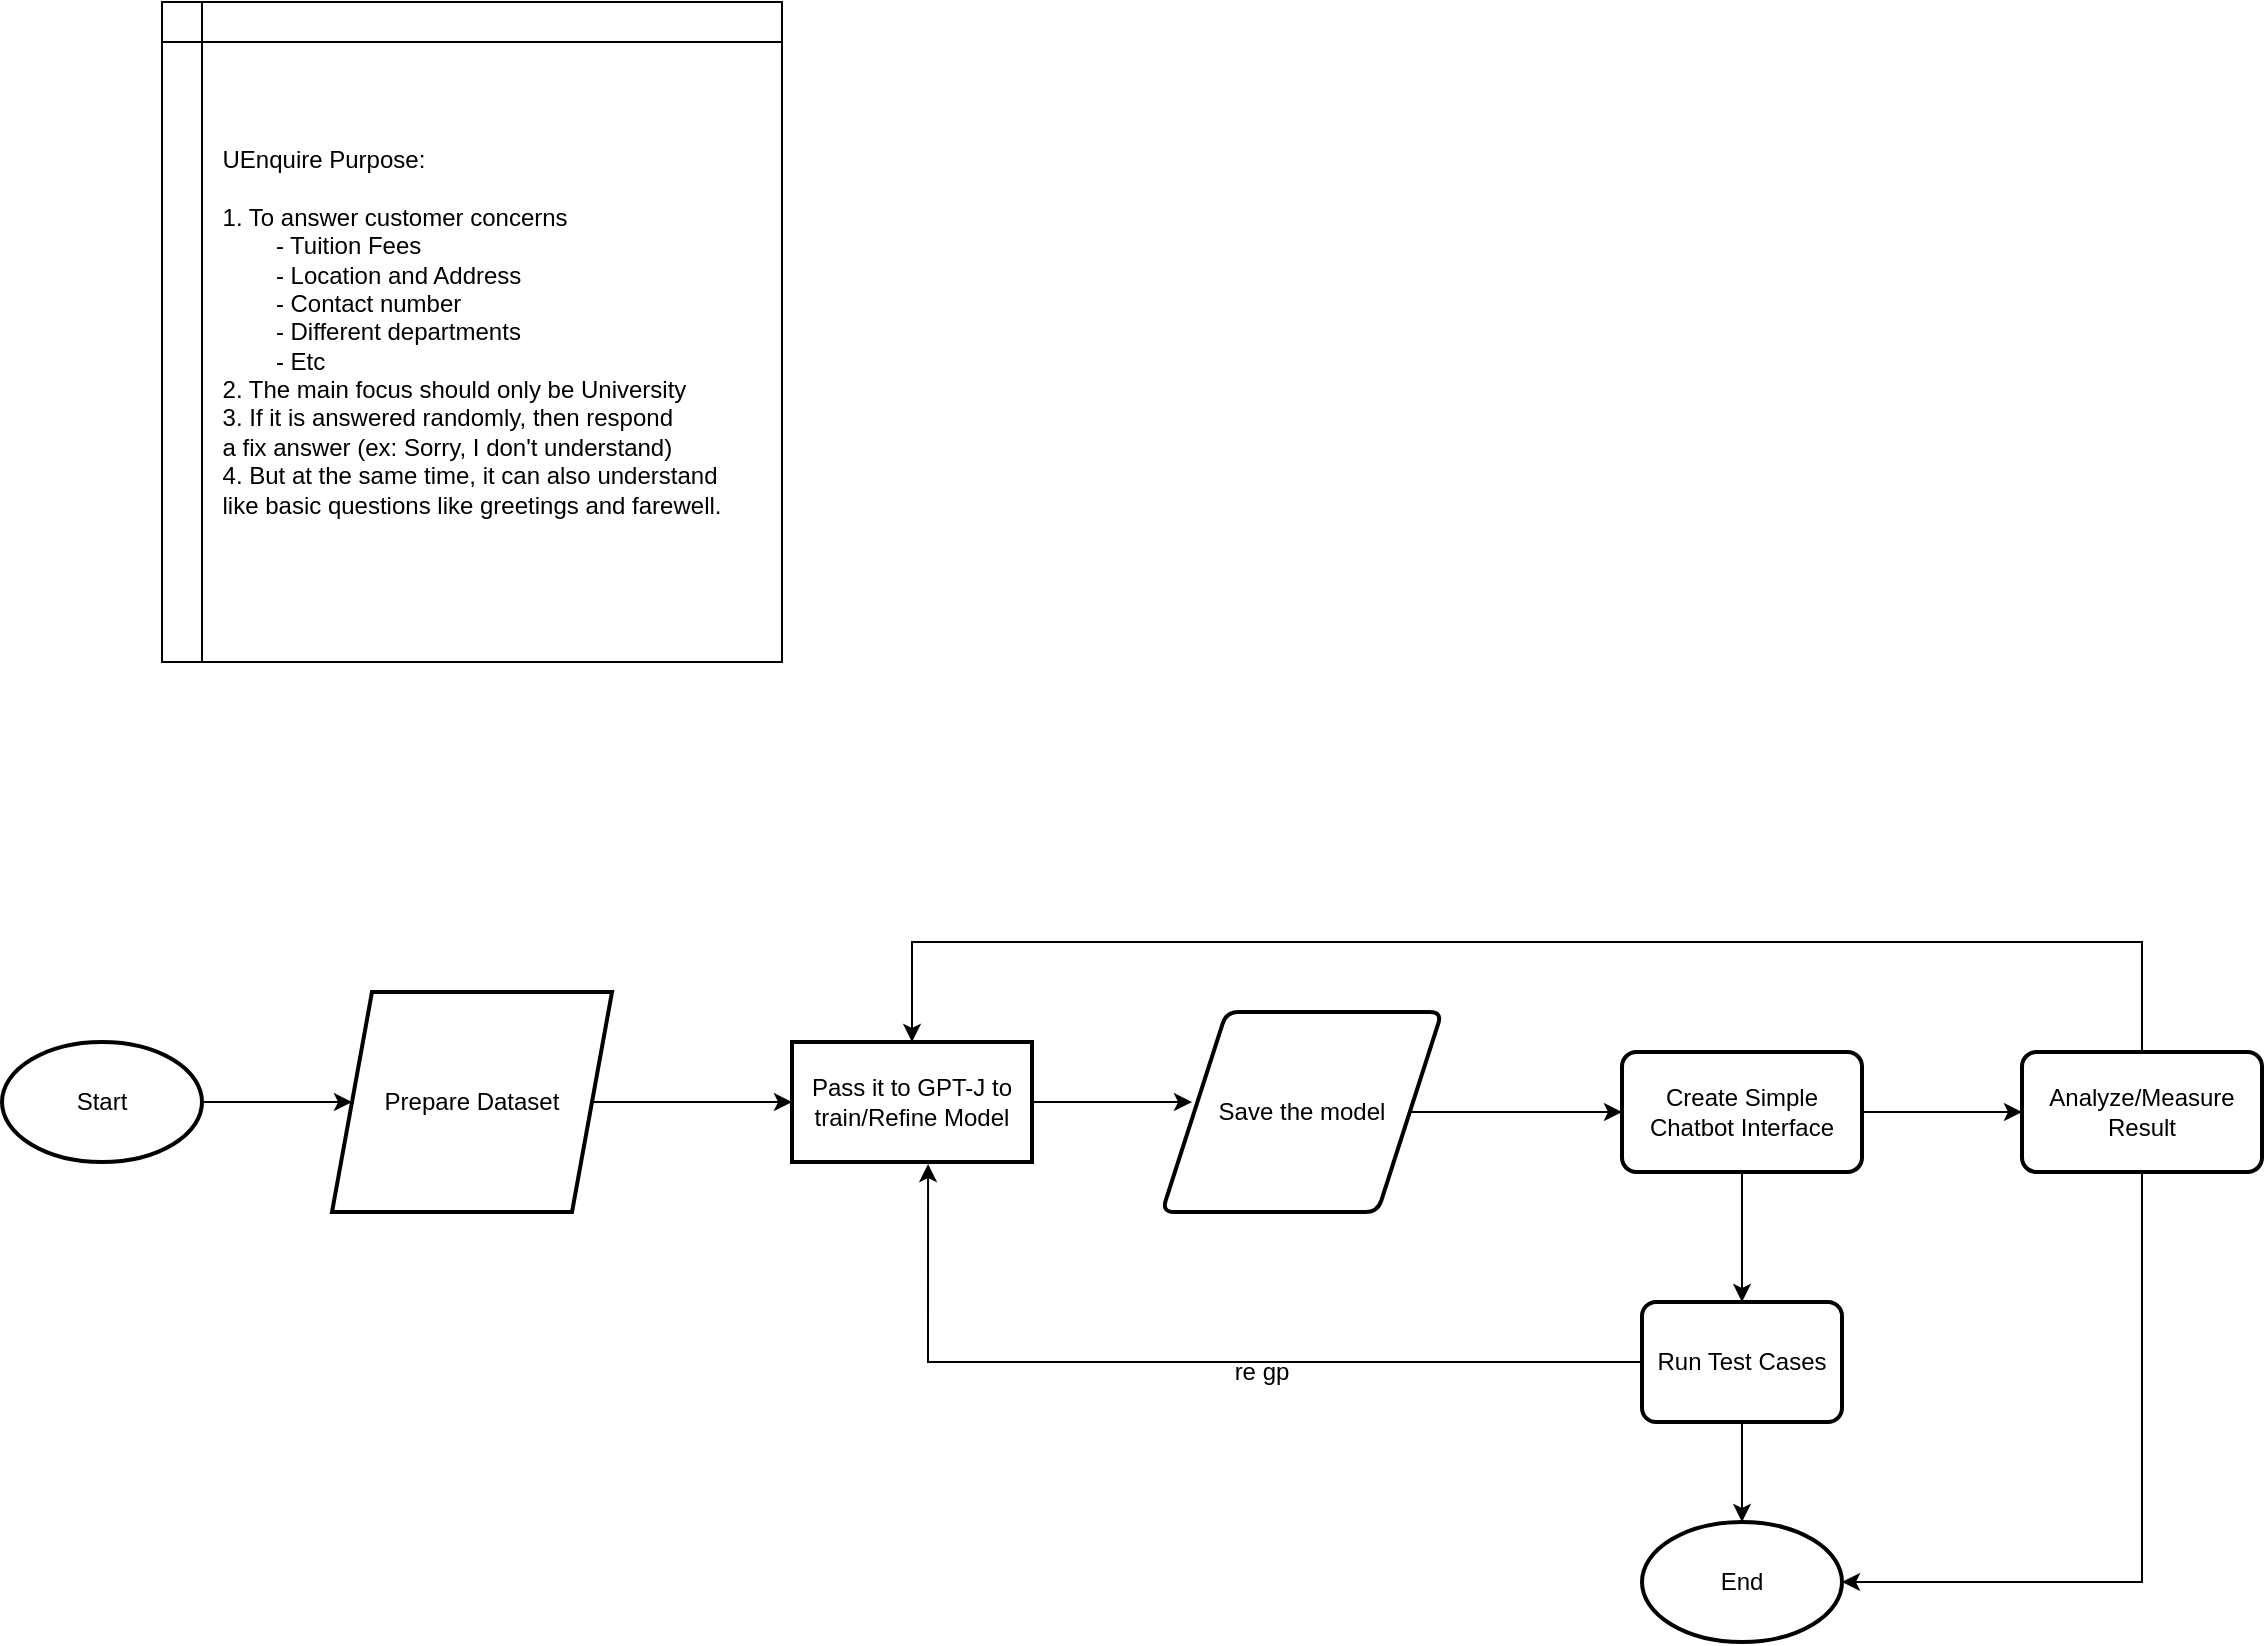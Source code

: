 <mxfile version="24.6.1" type="github">
  <diagram id="C5RBs43oDa-KdzZeNtuy" name="Page-1">
    <mxGraphModel dx="1434" dy="819" grid="1" gridSize="10" guides="1" tooltips="1" connect="1" arrows="1" fold="1" page="1" pageScale="1" pageWidth="827" pageHeight="1169" math="0" shadow="0">
      <root>
        <mxCell id="WIyWlLk6GJQsqaUBKTNV-0" />
        <mxCell id="WIyWlLk6GJQsqaUBKTNV-1" parent="WIyWlLk6GJQsqaUBKTNV-0" />
        <mxCell id="p2aKJpBdtwRCTskT0FWo-0" value="&lt;div align=&quot;left&quot;&gt;UEnquire Purpose:&lt;/div&gt;&lt;div align=&quot;left&quot;&gt;&lt;br&gt;&lt;/div&gt;&lt;div align=&quot;left&quot;&gt;1. To answer customer concerns&lt;/div&gt;&lt;div align=&quot;left&quot;&gt;&lt;span style=&quot;white-space: pre;&quot;&gt;&#x9;&lt;/span&gt;- Tuition Fees&lt;/div&gt;&lt;div align=&quot;left&quot;&gt;&lt;span style=&quot;white-space: pre;&quot;&gt;&#x9;&lt;/span&gt;- Location and Address&lt;/div&gt;&lt;div align=&quot;left&quot;&gt;&lt;span style=&quot;white-space: pre;&quot;&gt;&#x9;&lt;/span&gt;- Contact number&lt;/div&gt;&lt;div align=&quot;left&quot;&gt;&lt;span style=&quot;white-space: pre;&quot;&gt;&#x9;&lt;/span&gt;- Different departments&lt;/div&gt;&lt;div align=&quot;left&quot;&gt;&lt;span style=&quot;white-space: pre;&quot;&gt;&#x9;&lt;/span&gt;- Etc&lt;/div&gt;&lt;div align=&quot;left&quot;&gt;2. The main focus should only be University&lt;/div&gt;&lt;div align=&quot;left&quot;&gt;3. If it is answered randomly, then respond&lt;br&gt;a fix answer (ex: Sorry, I don&#39;t understand)&lt;/div&gt;&lt;div align=&quot;left&quot;&gt;4. But at the same time, it can also understand&lt;/div&gt;&lt;div align=&quot;left&quot;&gt;like basic questions like greetings and farewell.&lt;br&gt;&lt;/div&gt;" style="shape=internalStorage;whiteSpace=wrap;html=1;backgroundOutline=1;" vertex="1" parent="WIyWlLk6GJQsqaUBKTNV-1">
          <mxGeometry x="130" y="130" width="310" height="330" as="geometry" />
        </mxCell>
        <mxCell id="p2aKJpBdtwRCTskT0FWo-5" value="" style="edgeStyle=orthogonalEdgeStyle;rounded=0;orthogonalLoop=1;jettySize=auto;html=1;" edge="1" parent="WIyWlLk6GJQsqaUBKTNV-1" source="p2aKJpBdtwRCTskT0FWo-3" target="p2aKJpBdtwRCTskT0FWo-4">
          <mxGeometry relative="1" as="geometry" />
        </mxCell>
        <mxCell id="p2aKJpBdtwRCTskT0FWo-3" value="Start" style="strokeWidth=2;html=1;shape=mxgraph.flowchart.start_1;whiteSpace=wrap;" vertex="1" parent="WIyWlLk6GJQsqaUBKTNV-1">
          <mxGeometry x="50" y="650" width="100" height="60" as="geometry" />
        </mxCell>
        <mxCell id="p2aKJpBdtwRCTskT0FWo-7" value="" style="edgeStyle=orthogonalEdgeStyle;rounded=0;orthogonalLoop=1;jettySize=auto;html=1;" edge="1" parent="WIyWlLk6GJQsqaUBKTNV-1" source="p2aKJpBdtwRCTskT0FWo-4" target="p2aKJpBdtwRCTskT0FWo-6">
          <mxGeometry relative="1" as="geometry" />
        </mxCell>
        <mxCell id="p2aKJpBdtwRCTskT0FWo-4" value="Prepare Dataset" style="shape=parallelogram;perimeter=parallelogramPerimeter;whiteSpace=wrap;html=1;fixedSize=1;strokeWidth=2;" vertex="1" parent="WIyWlLk6GJQsqaUBKTNV-1">
          <mxGeometry x="215" y="625" width="140" height="110" as="geometry" />
        </mxCell>
        <mxCell id="p2aKJpBdtwRCTskT0FWo-9" value="" style="edgeStyle=orthogonalEdgeStyle;rounded=0;orthogonalLoop=1;jettySize=auto;html=1;" edge="1" parent="WIyWlLk6GJQsqaUBKTNV-1" source="p2aKJpBdtwRCTskT0FWo-6">
          <mxGeometry relative="1" as="geometry">
            <mxPoint x="645" y="680" as="targetPoint" />
          </mxGeometry>
        </mxCell>
        <mxCell id="p2aKJpBdtwRCTskT0FWo-6" value="Pass it to GPT-J to train/Refine Model" style="whiteSpace=wrap;html=1;strokeWidth=2;" vertex="1" parent="WIyWlLk6GJQsqaUBKTNV-1">
          <mxGeometry x="445" y="650" width="120" height="60" as="geometry" />
        </mxCell>
        <mxCell id="p2aKJpBdtwRCTskT0FWo-12" value="" style="edgeStyle=orthogonalEdgeStyle;rounded=0;orthogonalLoop=1;jettySize=auto;html=1;" edge="1" parent="WIyWlLk6GJQsqaUBKTNV-1" source="p2aKJpBdtwRCTskT0FWo-10" target="p2aKJpBdtwRCTskT0FWo-11">
          <mxGeometry relative="1" as="geometry" />
        </mxCell>
        <mxCell id="p2aKJpBdtwRCTskT0FWo-10" value="Save the model" style="shape=parallelogram;html=1;strokeWidth=2;perimeter=parallelogramPerimeter;whiteSpace=wrap;rounded=1;arcSize=12;size=0.23;" vertex="1" parent="WIyWlLk6GJQsqaUBKTNV-1">
          <mxGeometry x="630" y="635" width="140" height="100" as="geometry" />
        </mxCell>
        <mxCell id="p2aKJpBdtwRCTskT0FWo-14" value="" style="edgeStyle=orthogonalEdgeStyle;rounded=0;orthogonalLoop=1;jettySize=auto;html=1;" edge="1" parent="WIyWlLk6GJQsqaUBKTNV-1" source="p2aKJpBdtwRCTskT0FWo-11">
          <mxGeometry relative="1" as="geometry">
            <mxPoint x="920" y="780" as="targetPoint" />
          </mxGeometry>
        </mxCell>
        <mxCell id="p2aKJpBdtwRCTskT0FWo-19" value="" style="edgeStyle=orthogonalEdgeStyle;rounded=0;orthogonalLoop=1;jettySize=auto;html=1;" edge="1" parent="WIyWlLk6GJQsqaUBKTNV-1" source="p2aKJpBdtwRCTskT0FWo-11" target="p2aKJpBdtwRCTskT0FWo-18">
          <mxGeometry relative="1" as="geometry" />
        </mxCell>
        <mxCell id="p2aKJpBdtwRCTskT0FWo-11" value="Create Simple Chatbot Interface" style="rounded=1;whiteSpace=wrap;html=1;strokeWidth=2;arcSize=12;" vertex="1" parent="WIyWlLk6GJQsqaUBKTNV-1">
          <mxGeometry x="860" y="655" width="120" height="60" as="geometry" />
        </mxCell>
        <mxCell id="p2aKJpBdtwRCTskT0FWo-26" value="" style="edgeStyle=orthogonalEdgeStyle;rounded=0;orthogonalLoop=1;jettySize=auto;html=1;" edge="1" parent="WIyWlLk6GJQsqaUBKTNV-1" source="p2aKJpBdtwRCTskT0FWo-15" target="p2aKJpBdtwRCTskT0FWo-25">
          <mxGeometry relative="1" as="geometry" />
        </mxCell>
        <mxCell id="p2aKJpBdtwRCTskT0FWo-15" value="Run Test Cases" style="rounded=1;whiteSpace=wrap;html=1;absoluteArcSize=1;arcSize=14;strokeWidth=2;" vertex="1" parent="WIyWlLk6GJQsqaUBKTNV-1">
          <mxGeometry x="870" y="780" width="100" height="60" as="geometry" />
        </mxCell>
        <mxCell id="p2aKJpBdtwRCTskT0FWo-24" style="edgeStyle=orthogonalEdgeStyle;rounded=0;orthogonalLoop=1;jettySize=auto;html=1;entryX=0.5;entryY=0;entryDx=0;entryDy=0;" edge="1" parent="WIyWlLk6GJQsqaUBKTNV-1" source="p2aKJpBdtwRCTskT0FWo-18" target="p2aKJpBdtwRCTskT0FWo-6">
          <mxGeometry relative="1" as="geometry">
            <Array as="points">
              <mxPoint x="1120" y="600" />
              <mxPoint x="505" y="600" />
            </Array>
          </mxGeometry>
        </mxCell>
        <mxCell id="p2aKJpBdtwRCTskT0FWo-18" value="Analyze/Measure Result" style="rounded=1;whiteSpace=wrap;html=1;strokeWidth=2;arcSize=12;" vertex="1" parent="WIyWlLk6GJQsqaUBKTNV-1">
          <mxGeometry x="1060" y="655" width="120" height="60" as="geometry" />
        </mxCell>
        <mxCell id="p2aKJpBdtwRCTskT0FWo-23" style="edgeStyle=orthogonalEdgeStyle;rounded=0;orthogonalLoop=1;jettySize=auto;html=1;entryX=0.567;entryY=1.017;entryDx=0;entryDy=0;entryPerimeter=0;" edge="1" parent="WIyWlLk6GJQsqaUBKTNV-1" source="p2aKJpBdtwRCTskT0FWo-15" target="p2aKJpBdtwRCTskT0FWo-6">
          <mxGeometry relative="1" as="geometry" />
        </mxCell>
        <mxCell id="p2aKJpBdtwRCTskT0FWo-25" value="End" style="strokeWidth=2;html=1;shape=mxgraph.flowchart.start_1;whiteSpace=wrap;" vertex="1" parent="WIyWlLk6GJQsqaUBKTNV-1">
          <mxGeometry x="870" y="890" width="100" height="60" as="geometry" />
        </mxCell>
        <mxCell id="p2aKJpBdtwRCTskT0FWo-27" style="edgeStyle=orthogonalEdgeStyle;rounded=0;orthogonalLoop=1;jettySize=auto;html=1;entryX=1;entryY=0.5;entryDx=0;entryDy=0;entryPerimeter=0;" edge="1" parent="WIyWlLk6GJQsqaUBKTNV-1" source="p2aKJpBdtwRCTskT0FWo-18" target="p2aKJpBdtwRCTskT0FWo-25">
          <mxGeometry relative="1" as="geometry">
            <Array as="points">
              <mxPoint x="1120" y="920" />
            </Array>
          </mxGeometry>
        </mxCell>
        <mxCell id="p2aKJpBdtwRCTskT0FWo-28" value="re gp" style="text;strokeColor=none;align=center;fillColor=none;html=1;verticalAlign=middle;whiteSpace=wrap;rounded=0;" vertex="1" parent="WIyWlLk6GJQsqaUBKTNV-1">
          <mxGeometry x="650" y="800" width="60" height="30" as="geometry" />
        </mxCell>
      </root>
    </mxGraphModel>
  </diagram>
</mxfile>
